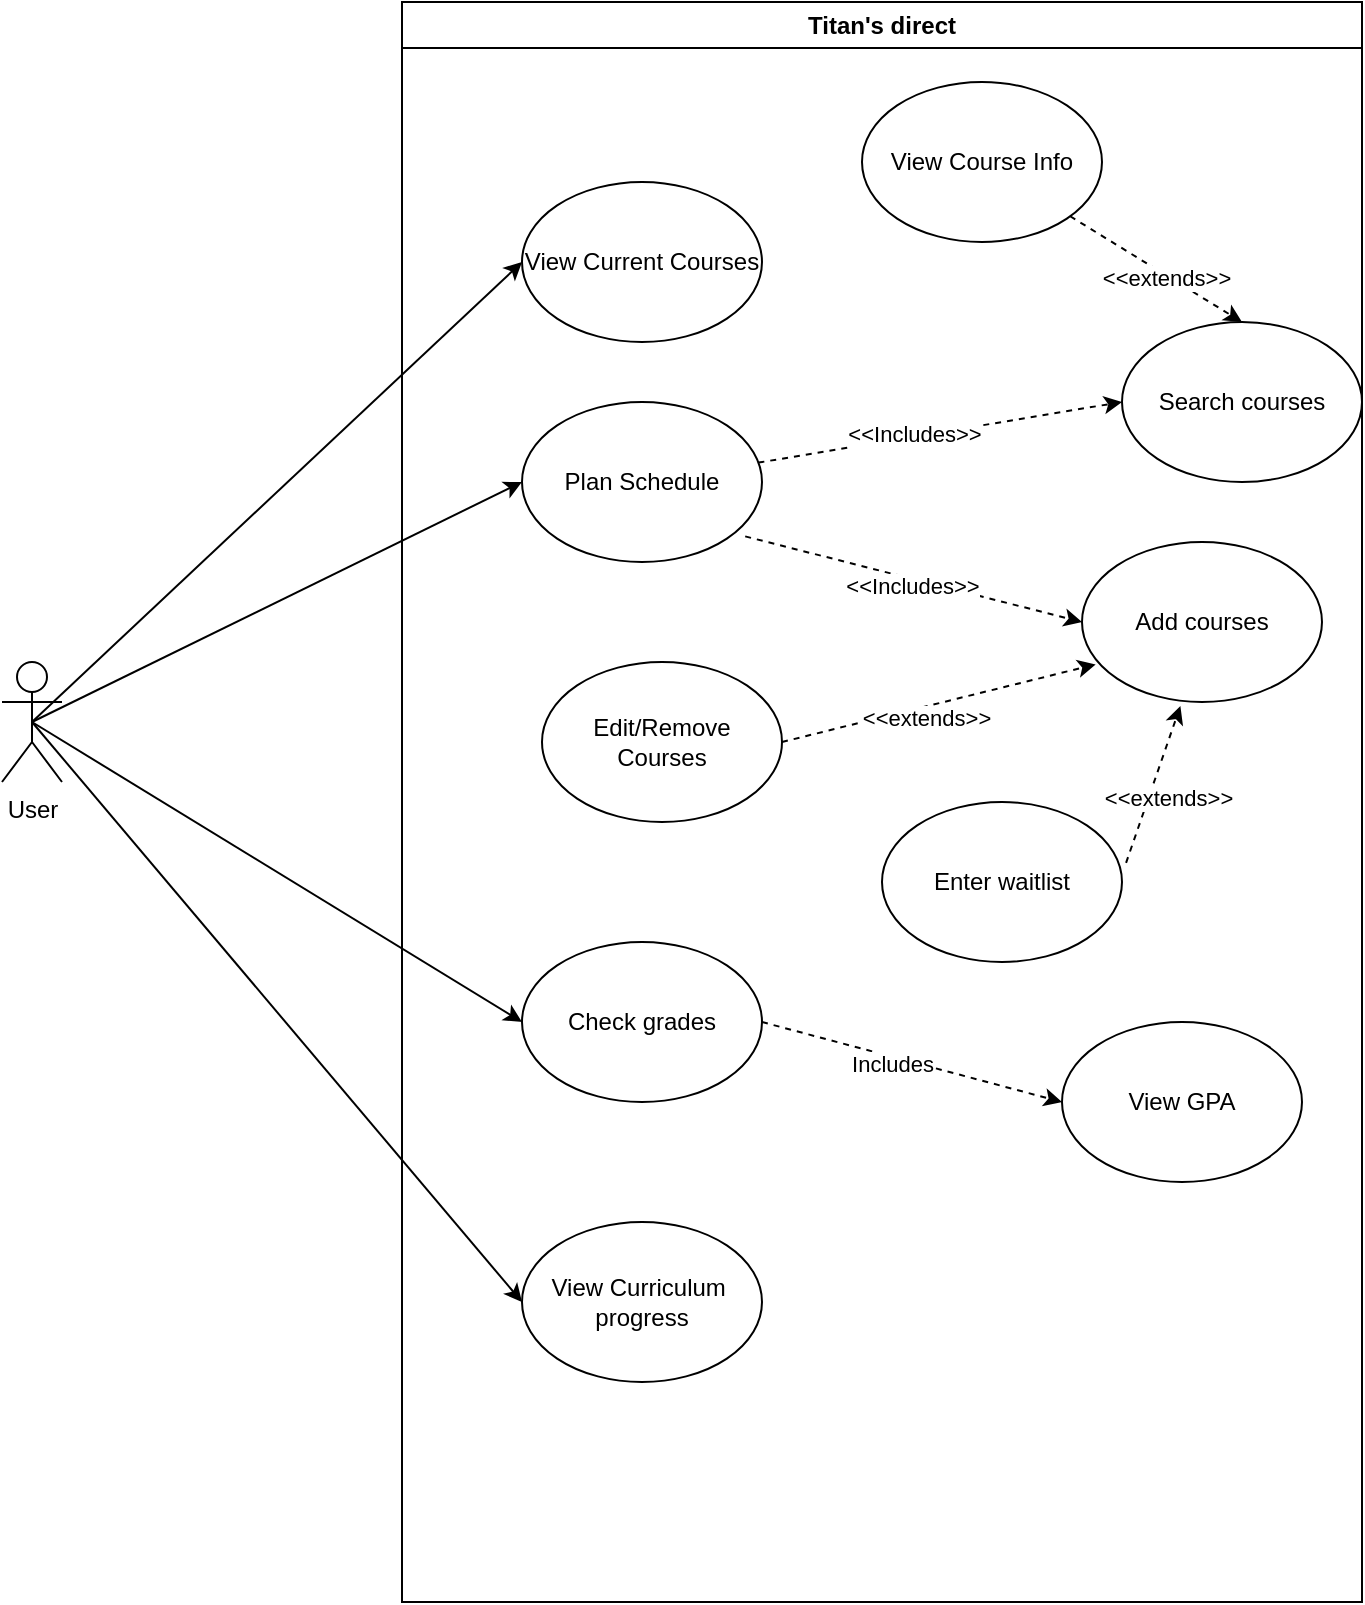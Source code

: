 <mxfile version="22.1.4" type="google">
  <diagram name="Page-1" id="ApMOQ4fsFgA22AfX-czs">
    <mxGraphModel grid="1" page="1" gridSize="10" guides="1" tooltips="1" connect="1" arrows="1" fold="1" pageScale="1" pageWidth="850" pageHeight="1100" math="0" shadow="0">
      <root>
        <mxCell id="0" />
        <mxCell id="1" parent="0" />
        <mxCell id="Y4Gq93iEB0q2e1SiCKAk-9" value="Titan&#39;s direct" style="swimlane;whiteSpace=wrap;html=1;" vertex="1" parent="1">
          <mxGeometry x="260" y="170" width="480" height="800" as="geometry" />
        </mxCell>
        <mxCell id="Y4Gq93iEB0q2e1SiCKAk-10" value="View Current Courses" style="ellipse;whiteSpace=wrap;html=1;" vertex="1" parent="Y4Gq93iEB0q2e1SiCKAk-9">
          <mxGeometry x="60" y="90" width="120" height="80" as="geometry" />
        </mxCell>
        <mxCell id="Y4Gq93iEB0q2e1SiCKAk-12" value="Plan Schedule" style="ellipse;whiteSpace=wrap;html=1;" vertex="1" parent="Y4Gq93iEB0q2e1SiCKAk-9">
          <mxGeometry x="60" y="200" width="120" height="80" as="geometry" />
        </mxCell>
        <mxCell id="Y4Gq93iEB0q2e1SiCKAk-13" value="Search courses" style="ellipse;whiteSpace=wrap;html=1;" vertex="1" parent="Y4Gq93iEB0q2e1SiCKAk-9">
          <mxGeometry x="360" y="160" width="120" height="80" as="geometry" />
        </mxCell>
        <mxCell id="Y4Gq93iEB0q2e1SiCKAk-14" value="Add courses" style="ellipse;whiteSpace=wrap;html=1;" vertex="1" parent="Y4Gq93iEB0q2e1SiCKAk-9">
          <mxGeometry x="340" y="270" width="120" height="80" as="geometry" />
        </mxCell>
        <mxCell id="Y4Gq93iEB0q2e1SiCKAk-15" value="" style="endArrow=classic;html=1;rounded=0;entryX=0;entryY=0.5;entryDx=0;entryDy=0;dashed=1;" edge="1" parent="Y4Gq93iEB0q2e1SiCKAk-9" source="Y4Gq93iEB0q2e1SiCKAk-12" target="Y4Gq93iEB0q2e1SiCKAk-13">
          <mxGeometry width="50" height="50" relative="1" as="geometry">
            <mxPoint x="140" y="260" as="sourcePoint" />
            <mxPoint x="190" y="210" as="targetPoint" />
          </mxGeometry>
        </mxCell>
        <mxCell id="Y4Gq93iEB0q2e1SiCKAk-18" value="&amp;lt;&amp;lt;Includes&amp;gt;&amp;gt;" style="edgeLabel;html=1;align=center;verticalAlign=middle;resizable=0;points=[];" connectable="0" vertex="1" parent="Y4Gq93iEB0q2e1SiCKAk-15">
          <mxGeometry x="-0.146" y="2" relative="1" as="geometry">
            <mxPoint as="offset" />
          </mxGeometry>
        </mxCell>
        <mxCell id="Y4Gq93iEB0q2e1SiCKAk-16" value="" style="endArrow=classic;html=1;rounded=0;entryX=0;entryY=0.5;entryDx=0;entryDy=0;exitX=0.93;exitY=0.84;exitDx=0;exitDy=0;exitPerimeter=0;dashed=1;" edge="1" parent="Y4Gq93iEB0q2e1SiCKAk-9" source="Y4Gq93iEB0q2e1SiCKAk-12" target="Y4Gq93iEB0q2e1SiCKAk-14">
          <mxGeometry width="50" height="50" relative="1" as="geometry">
            <mxPoint x="140" y="260" as="sourcePoint" />
            <mxPoint x="190" y="210" as="targetPoint" />
          </mxGeometry>
        </mxCell>
        <mxCell id="Y4Gq93iEB0q2e1SiCKAk-19" value="&amp;lt;&amp;lt;Includes&amp;gt;&amp;gt;" style="edgeLabel;html=1;align=center;verticalAlign=middle;resizable=0;points=[];" connectable="0" vertex="1" parent="Y4Gq93iEB0q2e1SiCKAk-16">
          <mxGeometry x="-0.004" y="-3" relative="1" as="geometry">
            <mxPoint as="offset" />
          </mxGeometry>
        </mxCell>
        <mxCell id="Y4Gq93iEB0q2e1SiCKAk-20" value="Check grades" style="ellipse;whiteSpace=wrap;html=1;" vertex="1" parent="Y4Gq93iEB0q2e1SiCKAk-9">
          <mxGeometry x="60" y="470" width="120" height="80" as="geometry" />
        </mxCell>
        <mxCell id="Y4Gq93iEB0q2e1SiCKAk-21" value="View GPA" style="ellipse;whiteSpace=wrap;html=1;" vertex="1" parent="Y4Gq93iEB0q2e1SiCKAk-9">
          <mxGeometry x="330" y="510" width="120" height="80" as="geometry" />
        </mxCell>
        <mxCell id="Y4Gq93iEB0q2e1SiCKAk-22" value="" style="endArrow=classic;html=1;rounded=0;exitX=1;exitY=0.5;exitDx=0;exitDy=0;entryX=0;entryY=0.5;entryDx=0;entryDy=0;dashed=1;" edge="1" parent="Y4Gq93iEB0q2e1SiCKAk-9" source="Y4Gq93iEB0q2e1SiCKAk-20" target="Y4Gq93iEB0q2e1SiCKAk-21">
          <mxGeometry width="50" height="50" relative="1" as="geometry">
            <mxPoint x="140" y="350" as="sourcePoint" />
            <mxPoint x="190" y="300" as="targetPoint" />
          </mxGeometry>
        </mxCell>
        <mxCell id="Y4Gq93iEB0q2e1SiCKAk-23" value="Includes" style="edgeLabel;html=1;align=center;verticalAlign=middle;resizable=0;points=[];" connectable="0" vertex="1" parent="Y4Gq93iEB0q2e1SiCKAk-22">
          <mxGeometry x="-0.126" y="-3" relative="1" as="geometry">
            <mxPoint as="offset" />
          </mxGeometry>
        </mxCell>
        <mxCell id="Y4Gq93iEB0q2e1SiCKAk-24" value="View Course Info" style="ellipse;whiteSpace=wrap;html=1;" vertex="1" parent="Y4Gq93iEB0q2e1SiCKAk-9">
          <mxGeometry x="230" y="40" width="120" height="80" as="geometry" />
        </mxCell>
        <mxCell id="Y4Gq93iEB0q2e1SiCKAk-25" value="" style="endArrow=classic;html=1;rounded=0;entryX=0.5;entryY=0;entryDx=0;entryDy=0;dashed=1;" edge="1" parent="Y4Gq93iEB0q2e1SiCKAk-9" source="Y4Gq93iEB0q2e1SiCKAk-24" target="Y4Gq93iEB0q2e1SiCKAk-13">
          <mxGeometry width="50" height="50" relative="1" as="geometry">
            <mxPoint x="448.4" y="120" as="sourcePoint" />
            <mxPoint x="350.0" y="69.6" as="targetPoint" />
          </mxGeometry>
        </mxCell>
        <mxCell id="Y4Gq93iEB0q2e1SiCKAk-26" value="&amp;lt;&amp;lt;extends&amp;gt;&amp;gt;" style="edgeLabel;html=1;align=center;verticalAlign=middle;resizable=0;points=[];" connectable="0" vertex="1" parent="Y4Gq93iEB0q2e1SiCKAk-25">
          <mxGeometry x="0.116" y="-1" relative="1" as="geometry">
            <mxPoint as="offset" />
          </mxGeometry>
        </mxCell>
        <mxCell id="Y4Gq93iEB0q2e1SiCKAk-27" value="Edit/Remove &lt;br&gt;Courses" style="ellipse;whiteSpace=wrap;html=1;" vertex="1" parent="Y4Gq93iEB0q2e1SiCKAk-9">
          <mxGeometry x="70" y="330" width="120" height="80" as="geometry" />
        </mxCell>
        <mxCell id="Y4Gq93iEB0q2e1SiCKAk-28" value="" style="endArrow=classic;html=1;rounded=0;entryX=0.057;entryY=0.765;entryDx=0;entryDy=0;entryPerimeter=0;exitX=1;exitY=0.5;exitDx=0;exitDy=0;dashed=1;" edge="1" parent="Y4Gq93iEB0q2e1SiCKAk-9" source="Y4Gq93iEB0q2e1SiCKAk-27" target="Y4Gq93iEB0q2e1SiCKAk-14">
          <mxGeometry width="50" height="50" relative="1" as="geometry">
            <mxPoint x="194.44" y="367.6" as="sourcePoint" />
            <mxPoint x="340.0" y="330.0" as="targetPoint" />
          </mxGeometry>
        </mxCell>
        <mxCell id="Y4Gq93iEB0q2e1SiCKAk-29" value="&amp;lt;&amp;lt;extends&amp;gt;&amp;gt;" style="edgeLabel;html=1;align=center;verticalAlign=middle;resizable=0;points=[];" connectable="0" vertex="1" parent="Y4Gq93iEB0q2e1SiCKAk-28">
          <mxGeometry x="-0.144" y="-5" relative="1" as="geometry">
            <mxPoint x="4" y="-1" as="offset" />
          </mxGeometry>
        </mxCell>
        <mxCell id="Y4Gq93iEB0q2e1SiCKAk-30" value="Enter waitlist" style="ellipse;whiteSpace=wrap;html=1;" vertex="1" parent="Y4Gq93iEB0q2e1SiCKAk-9">
          <mxGeometry x="240" y="400" width="120" height="80" as="geometry" />
        </mxCell>
        <mxCell id="Y4Gq93iEB0q2e1SiCKAk-31" value="" style="endArrow=classic;html=1;rounded=0;entryX=0.41;entryY=1.025;entryDx=0;entryDy=0;entryPerimeter=0;exitX=1.017;exitY=0.38;exitDx=0;exitDy=0;dashed=1;exitPerimeter=0;" edge="1" parent="Y4Gq93iEB0q2e1SiCKAk-9" source="Y4Gq93iEB0q2e1SiCKAk-30" target="Y4Gq93iEB0q2e1SiCKAk-14">
          <mxGeometry width="50" height="50" relative="1" as="geometry">
            <mxPoint x="260" y="439" as="sourcePoint" />
            <mxPoint x="417" y="400" as="targetPoint" />
          </mxGeometry>
        </mxCell>
        <mxCell id="Y4Gq93iEB0q2e1SiCKAk-32" value="&amp;lt;&amp;lt;extends&amp;gt;&amp;gt;" style="edgeLabel;html=1;align=center;verticalAlign=middle;resizable=0;points=[];" connectable="0" vertex="1" parent="Y4Gq93iEB0q2e1SiCKAk-31">
          <mxGeometry x="-0.144" y="-5" relative="1" as="geometry">
            <mxPoint x="4" y="-1" as="offset" />
          </mxGeometry>
        </mxCell>
        <mxCell id="Y4Gq93iEB0q2e1SiCKAk-33" value="View Curriculum&amp;nbsp;&lt;br&gt;progress" style="ellipse;whiteSpace=wrap;html=1;" vertex="1" parent="Y4Gq93iEB0q2e1SiCKAk-9">
          <mxGeometry x="60" y="610" width="120" height="80" as="geometry" />
        </mxCell>
        <mxCell id="Y4Gq93iEB0q2e1SiCKAk-11" value="User" style="shape=umlActor;verticalLabelPosition=bottom;verticalAlign=top;html=1;outlineConnect=0;" vertex="1" parent="1">
          <mxGeometry x="60" y="500" width="30" height="60" as="geometry" />
        </mxCell>
        <mxCell id="Y4Gq93iEB0q2e1SiCKAk-34" value="" style="endArrow=classic;html=1;rounded=0;exitX=0.5;exitY=0.5;exitDx=0;exitDy=0;exitPerimeter=0;entryX=0;entryY=0.5;entryDx=0;entryDy=0;" edge="1" parent="1" source="Y4Gq93iEB0q2e1SiCKAk-11" target="Y4Gq93iEB0q2e1SiCKAk-10">
          <mxGeometry width="50" height="50" relative="1" as="geometry">
            <mxPoint x="420" y="540" as="sourcePoint" />
            <mxPoint x="470" y="490" as="targetPoint" />
          </mxGeometry>
        </mxCell>
        <mxCell id="Y4Gq93iEB0q2e1SiCKAk-35" value="" style="endArrow=classic;html=1;rounded=0;exitX=0.5;exitY=0.5;exitDx=0;exitDy=0;exitPerimeter=0;entryX=0;entryY=0.5;entryDx=0;entryDy=0;" edge="1" parent="1" source="Y4Gq93iEB0q2e1SiCKAk-11" target="Y4Gq93iEB0q2e1SiCKAk-12">
          <mxGeometry width="50" height="50" relative="1" as="geometry">
            <mxPoint x="170" y="630" as="sourcePoint" />
            <mxPoint x="415" y="400" as="targetPoint" />
          </mxGeometry>
        </mxCell>
        <mxCell id="Y4Gq93iEB0q2e1SiCKAk-36" value="" style="endArrow=classic;html=1;rounded=0;exitX=0.5;exitY=0.5;exitDx=0;exitDy=0;exitPerimeter=0;entryX=0;entryY=0.5;entryDx=0;entryDy=0;" edge="1" parent="1" source="Y4Gq93iEB0q2e1SiCKAk-11" target="Y4Gq93iEB0q2e1SiCKAk-20">
          <mxGeometry width="50" height="50" relative="1" as="geometry">
            <mxPoint x="420" y="660" as="sourcePoint" />
            <mxPoint x="470" y="610" as="targetPoint" />
          </mxGeometry>
        </mxCell>
        <mxCell id="Y4Gq93iEB0q2e1SiCKAk-37" value="" style="endArrow=classic;html=1;rounded=0;exitX=0.5;exitY=0.5;exitDx=0;exitDy=0;exitPerimeter=0;entryX=0;entryY=0.5;entryDx=0;entryDy=0;" edge="1" parent="1" source="Y4Gq93iEB0q2e1SiCKAk-11" target="Y4Gq93iEB0q2e1SiCKAk-33">
          <mxGeometry width="50" height="50" relative="1" as="geometry">
            <mxPoint x="420" y="660" as="sourcePoint" />
            <mxPoint x="470" y="610" as="targetPoint" />
          </mxGeometry>
        </mxCell>
      </root>
    </mxGraphModel>
  </diagram>
</mxfile>

